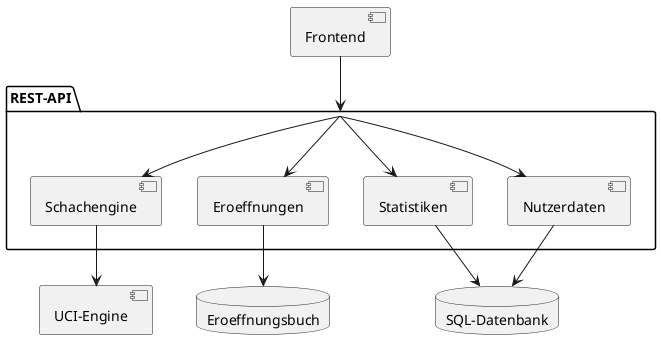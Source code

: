 @startuml
[Frontend]
package "REST-API" as API {
  [Schachengine]
  [Eroeffnungen]
  [Nutzerdaten]
  [Statistiken]
}
[UCI-Engine] as uci
database Eroeffnungsbuch as buch
database "SQL-Datenbank" as sql

Frontend --> API
API --> Schachengine
API --> Eroeffnungen
API --> Nutzerdaten
API --> Statistiken

Schachengine --> uci
Eroeffnungen --> buch
Nutzerdaten --> sql
Statistiken --> sql

@enduml
